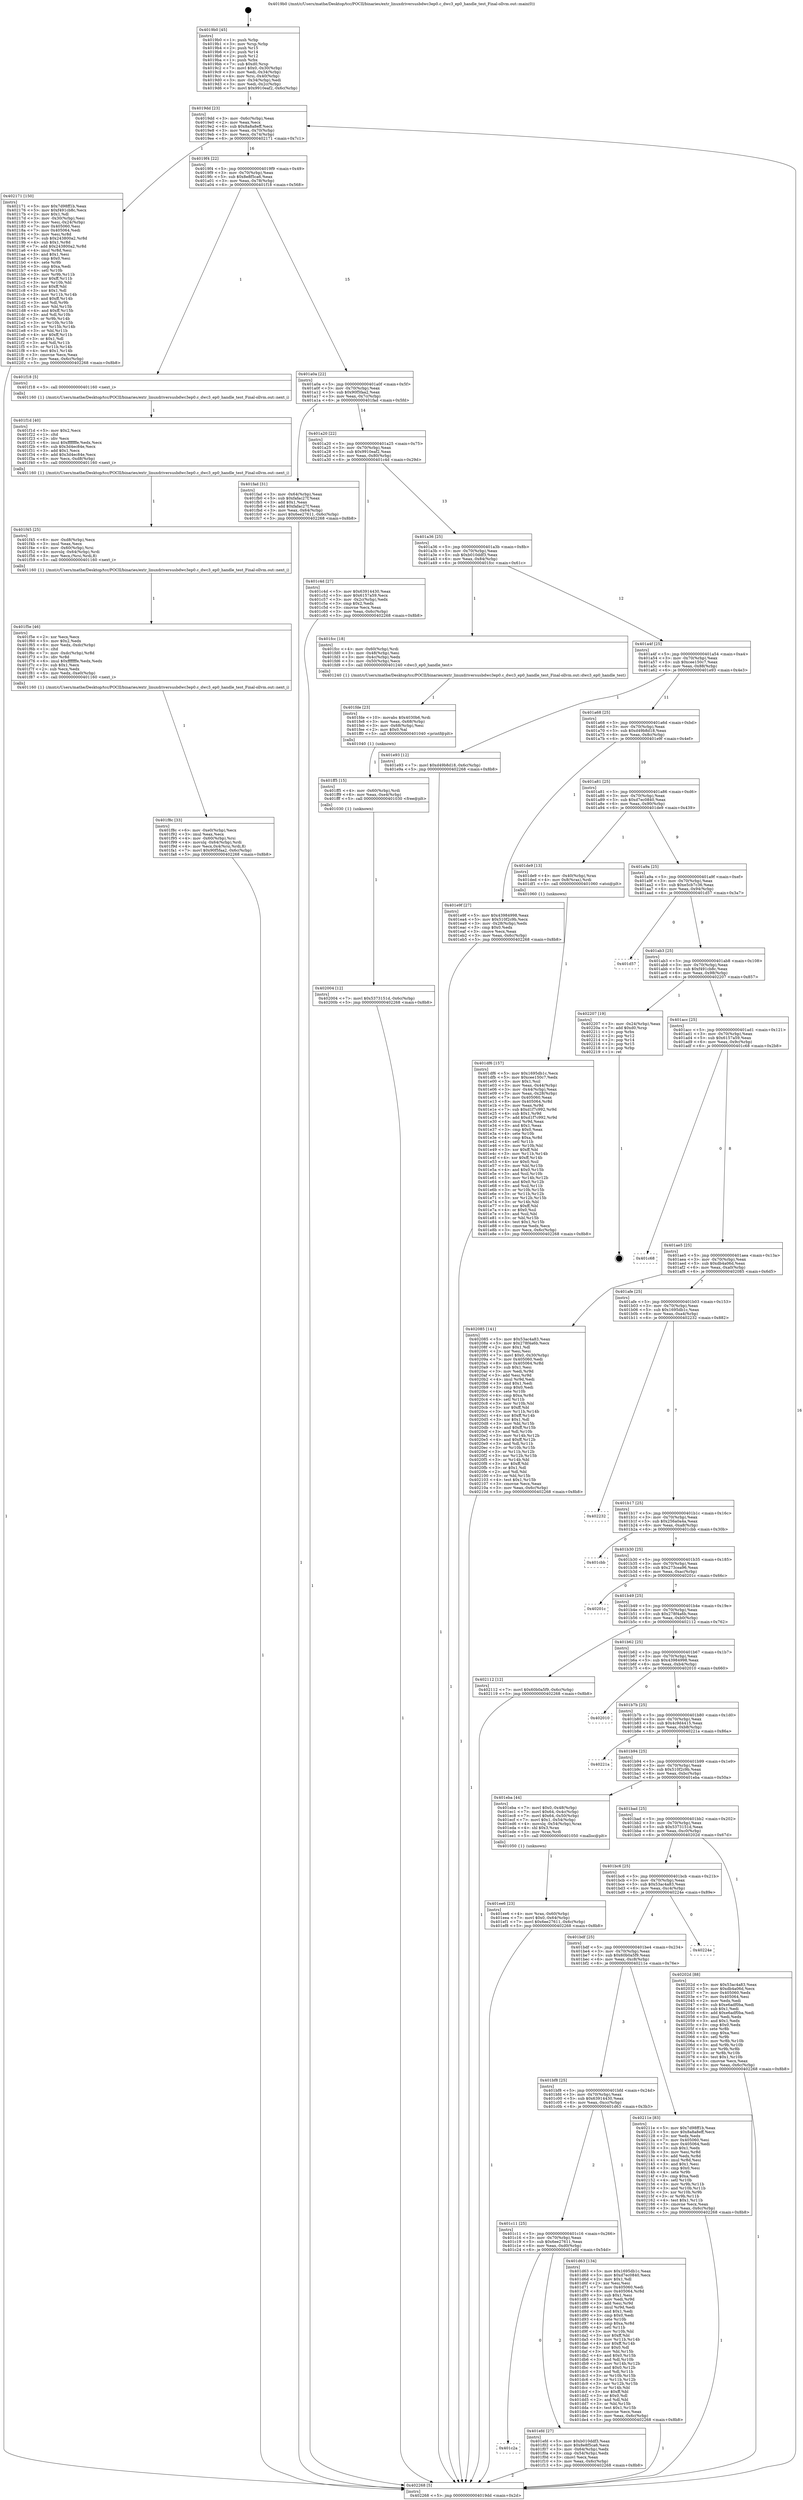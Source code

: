 digraph "0x4019b0" {
  label = "0x4019b0 (/mnt/c/Users/mathe/Desktop/tcc/POCII/binaries/extr_linuxdriversusbdwc3ep0.c_dwc3_ep0_handle_test_Final-ollvm.out::main(0))"
  labelloc = "t"
  node[shape=record]

  Entry [label="",width=0.3,height=0.3,shape=circle,fillcolor=black,style=filled]
  "0x4019dd" [label="{
     0x4019dd [23]\l
     | [instrs]\l
     &nbsp;&nbsp;0x4019dd \<+3\>: mov -0x6c(%rbp),%eax\l
     &nbsp;&nbsp;0x4019e0 \<+2\>: mov %eax,%ecx\l
     &nbsp;&nbsp;0x4019e2 \<+6\>: sub $0x8a8a8eff,%ecx\l
     &nbsp;&nbsp;0x4019e8 \<+3\>: mov %eax,-0x70(%rbp)\l
     &nbsp;&nbsp;0x4019eb \<+3\>: mov %ecx,-0x74(%rbp)\l
     &nbsp;&nbsp;0x4019ee \<+6\>: je 0000000000402171 \<main+0x7c1\>\l
  }"]
  "0x402171" [label="{
     0x402171 [150]\l
     | [instrs]\l
     &nbsp;&nbsp;0x402171 \<+5\>: mov $0x7d98ff1b,%eax\l
     &nbsp;&nbsp;0x402176 \<+5\>: mov $0xf491cb8c,%ecx\l
     &nbsp;&nbsp;0x40217b \<+2\>: mov $0x1,%dl\l
     &nbsp;&nbsp;0x40217d \<+3\>: mov -0x30(%rbp),%esi\l
     &nbsp;&nbsp;0x402180 \<+3\>: mov %esi,-0x24(%rbp)\l
     &nbsp;&nbsp;0x402183 \<+7\>: mov 0x405060,%esi\l
     &nbsp;&nbsp;0x40218a \<+7\>: mov 0x405064,%edi\l
     &nbsp;&nbsp;0x402191 \<+3\>: mov %esi,%r8d\l
     &nbsp;&nbsp;0x402194 \<+7\>: sub $0x243800a2,%r8d\l
     &nbsp;&nbsp;0x40219b \<+4\>: sub $0x1,%r8d\l
     &nbsp;&nbsp;0x40219f \<+7\>: add $0x243800a2,%r8d\l
     &nbsp;&nbsp;0x4021a6 \<+4\>: imul %r8d,%esi\l
     &nbsp;&nbsp;0x4021aa \<+3\>: and $0x1,%esi\l
     &nbsp;&nbsp;0x4021ad \<+3\>: cmp $0x0,%esi\l
     &nbsp;&nbsp;0x4021b0 \<+4\>: sete %r9b\l
     &nbsp;&nbsp;0x4021b4 \<+3\>: cmp $0xa,%edi\l
     &nbsp;&nbsp;0x4021b7 \<+4\>: setl %r10b\l
     &nbsp;&nbsp;0x4021bb \<+3\>: mov %r9b,%r11b\l
     &nbsp;&nbsp;0x4021be \<+4\>: xor $0xff,%r11b\l
     &nbsp;&nbsp;0x4021c2 \<+3\>: mov %r10b,%bl\l
     &nbsp;&nbsp;0x4021c5 \<+3\>: xor $0xff,%bl\l
     &nbsp;&nbsp;0x4021c8 \<+3\>: xor $0x1,%dl\l
     &nbsp;&nbsp;0x4021cb \<+3\>: mov %r11b,%r14b\l
     &nbsp;&nbsp;0x4021ce \<+4\>: and $0xff,%r14b\l
     &nbsp;&nbsp;0x4021d2 \<+3\>: and %dl,%r9b\l
     &nbsp;&nbsp;0x4021d5 \<+3\>: mov %bl,%r15b\l
     &nbsp;&nbsp;0x4021d8 \<+4\>: and $0xff,%r15b\l
     &nbsp;&nbsp;0x4021dc \<+3\>: and %dl,%r10b\l
     &nbsp;&nbsp;0x4021df \<+3\>: or %r9b,%r14b\l
     &nbsp;&nbsp;0x4021e2 \<+3\>: or %r10b,%r15b\l
     &nbsp;&nbsp;0x4021e5 \<+3\>: xor %r15b,%r14b\l
     &nbsp;&nbsp;0x4021e8 \<+3\>: or %bl,%r11b\l
     &nbsp;&nbsp;0x4021eb \<+4\>: xor $0xff,%r11b\l
     &nbsp;&nbsp;0x4021ef \<+3\>: or $0x1,%dl\l
     &nbsp;&nbsp;0x4021f2 \<+3\>: and %dl,%r11b\l
     &nbsp;&nbsp;0x4021f5 \<+3\>: or %r11b,%r14b\l
     &nbsp;&nbsp;0x4021f8 \<+4\>: test $0x1,%r14b\l
     &nbsp;&nbsp;0x4021fc \<+3\>: cmovne %ecx,%eax\l
     &nbsp;&nbsp;0x4021ff \<+3\>: mov %eax,-0x6c(%rbp)\l
     &nbsp;&nbsp;0x402202 \<+5\>: jmp 0000000000402268 \<main+0x8b8\>\l
  }"]
  "0x4019f4" [label="{
     0x4019f4 [22]\l
     | [instrs]\l
     &nbsp;&nbsp;0x4019f4 \<+5\>: jmp 00000000004019f9 \<main+0x49\>\l
     &nbsp;&nbsp;0x4019f9 \<+3\>: mov -0x70(%rbp),%eax\l
     &nbsp;&nbsp;0x4019fc \<+5\>: sub $0x8e8f5ca6,%eax\l
     &nbsp;&nbsp;0x401a01 \<+3\>: mov %eax,-0x78(%rbp)\l
     &nbsp;&nbsp;0x401a04 \<+6\>: je 0000000000401f18 \<main+0x568\>\l
  }"]
  Exit [label="",width=0.3,height=0.3,shape=circle,fillcolor=black,style=filled,peripheries=2]
  "0x401f18" [label="{
     0x401f18 [5]\l
     | [instrs]\l
     &nbsp;&nbsp;0x401f18 \<+5\>: call 0000000000401160 \<next_i\>\l
     | [calls]\l
     &nbsp;&nbsp;0x401160 \{1\} (/mnt/c/Users/mathe/Desktop/tcc/POCII/binaries/extr_linuxdriversusbdwc3ep0.c_dwc3_ep0_handle_test_Final-ollvm.out::next_i)\l
  }"]
  "0x401a0a" [label="{
     0x401a0a [22]\l
     | [instrs]\l
     &nbsp;&nbsp;0x401a0a \<+5\>: jmp 0000000000401a0f \<main+0x5f\>\l
     &nbsp;&nbsp;0x401a0f \<+3\>: mov -0x70(%rbp),%eax\l
     &nbsp;&nbsp;0x401a12 \<+5\>: sub $0x90f5faa2,%eax\l
     &nbsp;&nbsp;0x401a17 \<+3\>: mov %eax,-0x7c(%rbp)\l
     &nbsp;&nbsp;0x401a1a \<+6\>: je 0000000000401fad \<main+0x5fd\>\l
  }"]
  "0x402004" [label="{
     0x402004 [12]\l
     | [instrs]\l
     &nbsp;&nbsp;0x402004 \<+7\>: movl $0x5373151d,-0x6c(%rbp)\l
     &nbsp;&nbsp;0x40200b \<+5\>: jmp 0000000000402268 \<main+0x8b8\>\l
  }"]
  "0x401fad" [label="{
     0x401fad [31]\l
     | [instrs]\l
     &nbsp;&nbsp;0x401fad \<+3\>: mov -0x64(%rbp),%eax\l
     &nbsp;&nbsp;0x401fb0 \<+5\>: sub $0xfafac27f,%eax\l
     &nbsp;&nbsp;0x401fb5 \<+3\>: add $0x1,%eax\l
     &nbsp;&nbsp;0x401fb8 \<+5\>: add $0xfafac27f,%eax\l
     &nbsp;&nbsp;0x401fbd \<+3\>: mov %eax,-0x64(%rbp)\l
     &nbsp;&nbsp;0x401fc0 \<+7\>: movl $0x6ee27611,-0x6c(%rbp)\l
     &nbsp;&nbsp;0x401fc7 \<+5\>: jmp 0000000000402268 \<main+0x8b8\>\l
  }"]
  "0x401a20" [label="{
     0x401a20 [22]\l
     | [instrs]\l
     &nbsp;&nbsp;0x401a20 \<+5\>: jmp 0000000000401a25 \<main+0x75\>\l
     &nbsp;&nbsp;0x401a25 \<+3\>: mov -0x70(%rbp),%eax\l
     &nbsp;&nbsp;0x401a28 \<+5\>: sub $0x9910eaf2,%eax\l
     &nbsp;&nbsp;0x401a2d \<+3\>: mov %eax,-0x80(%rbp)\l
     &nbsp;&nbsp;0x401a30 \<+6\>: je 0000000000401c4d \<main+0x29d\>\l
  }"]
  "0x401ff5" [label="{
     0x401ff5 [15]\l
     | [instrs]\l
     &nbsp;&nbsp;0x401ff5 \<+4\>: mov -0x60(%rbp),%rdi\l
     &nbsp;&nbsp;0x401ff9 \<+6\>: mov %eax,-0xe4(%rbp)\l
     &nbsp;&nbsp;0x401fff \<+5\>: call 0000000000401030 \<free@plt\>\l
     | [calls]\l
     &nbsp;&nbsp;0x401030 \{1\} (unknown)\l
  }"]
  "0x401c4d" [label="{
     0x401c4d [27]\l
     | [instrs]\l
     &nbsp;&nbsp;0x401c4d \<+5\>: mov $0x63914430,%eax\l
     &nbsp;&nbsp;0x401c52 \<+5\>: mov $0x6157a59,%ecx\l
     &nbsp;&nbsp;0x401c57 \<+3\>: mov -0x2c(%rbp),%edx\l
     &nbsp;&nbsp;0x401c5a \<+3\>: cmp $0x2,%edx\l
     &nbsp;&nbsp;0x401c5d \<+3\>: cmovne %ecx,%eax\l
     &nbsp;&nbsp;0x401c60 \<+3\>: mov %eax,-0x6c(%rbp)\l
     &nbsp;&nbsp;0x401c63 \<+5\>: jmp 0000000000402268 \<main+0x8b8\>\l
  }"]
  "0x401a36" [label="{
     0x401a36 [25]\l
     | [instrs]\l
     &nbsp;&nbsp;0x401a36 \<+5\>: jmp 0000000000401a3b \<main+0x8b\>\l
     &nbsp;&nbsp;0x401a3b \<+3\>: mov -0x70(%rbp),%eax\l
     &nbsp;&nbsp;0x401a3e \<+5\>: sub $0xb010ddf3,%eax\l
     &nbsp;&nbsp;0x401a43 \<+6\>: mov %eax,-0x84(%rbp)\l
     &nbsp;&nbsp;0x401a49 \<+6\>: je 0000000000401fcc \<main+0x61c\>\l
  }"]
  "0x402268" [label="{
     0x402268 [5]\l
     | [instrs]\l
     &nbsp;&nbsp;0x402268 \<+5\>: jmp 00000000004019dd \<main+0x2d\>\l
  }"]
  "0x4019b0" [label="{
     0x4019b0 [45]\l
     | [instrs]\l
     &nbsp;&nbsp;0x4019b0 \<+1\>: push %rbp\l
     &nbsp;&nbsp;0x4019b1 \<+3\>: mov %rsp,%rbp\l
     &nbsp;&nbsp;0x4019b4 \<+2\>: push %r15\l
     &nbsp;&nbsp;0x4019b6 \<+2\>: push %r14\l
     &nbsp;&nbsp;0x4019b8 \<+2\>: push %r12\l
     &nbsp;&nbsp;0x4019ba \<+1\>: push %rbx\l
     &nbsp;&nbsp;0x4019bb \<+7\>: sub $0xd0,%rsp\l
     &nbsp;&nbsp;0x4019c2 \<+7\>: movl $0x0,-0x30(%rbp)\l
     &nbsp;&nbsp;0x4019c9 \<+3\>: mov %edi,-0x34(%rbp)\l
     &nbsp;&nbsp;0x4019cc \<+4\>: mov %rsi,-0x40(%rbp)\l
     &nbsp;&nbsp;0x4019d0 \<+3\>: mov -0x34(%rbp),%edi\l
     &nbsp;&nbsp;0x4019d3 \<+3\>: mov %edi,-0x2c(%rbp)\l
     &nbsp;&nbsp;0x4019d6 \<+7\>: movl $0x9910eaf2,-0x6c(%rbp)\l
  }"]
  "0x401fde" [label="{
     0x401fde [23]\l
     | [instrs]\l
     &nbsp;&nbsp;0x401fde \<+10\>: movabs $0x4030b6,%rdi\l
     &nbsp;&nbsp;0x401fe8 \<+3\>: mov %eax,-0x68(%rbp)\l
     &nbsp;&nbsp;0x401feb \<+3\>: mov -0x68(%rbp),%esi\l
     &nbsp;&nbsp;0x401fee \<+2\>: mov $0x0,%al\l
     &nbsp;&nbsp;0x401ff0 \<+5\>: call 0000000000401040 \<printf@plt\>\l
     | [calls]\l
     &nbsp;&nbsp;0x401040 \{1\} (unknown)\l
  }"]
  "0x401fcc" [label="{
     0x401fcc [18]\l
     | [instrs]\l
     &nbsp;&nbsp;0x401fcc \<+4\>: mov -0x60(%rbp),%rdi\l
     &nbsp;&nbsp;0x401fd0 \<+3\>: mov -0x48(%rbp),%esi\l
     &nbsp;&nbsp;0x401fd3 \<+3\>: mov -0x4c(%rbp),%edx\l
     &nbsp;&nbsp;0x401fd6 \<+3\>: mov -0x50(%rbp),%ecx\l
     &nbsp;&nbsp;0x401fd9 \<+5\>: call 0000000000401240 \<dwc3_ep0_handle_test\>\l
     | [calls]\l
     &nbsp;&nbsp;0x401240 \{1\} (/mnt/c/Users/mathe/Desktop/tcc/POCII/binaries/extr_linuxdriversusbdwc3ep0.c_dwc3_ep0_handle_test_Final-ollvm.out::dwc3_ep0_handle_test)\l
  }"]
  "0x401a4f" [label="{
     0x401a4f [25]\l
     | [instrs]\l
     &nbsp;&nbsp;0x401a4f \<+5\>: jmp 0000000000401a54 \<main+0xa4\>\l
     &nbsp;&nbsp;0x401a54 \<+3\>: mov -0x70(%rbp),%eax\l
     &nbsp;&nbsp;0x401a57 \<+5\>: sub $0xcee150c7,%eax\l
     &nbsp;&nbsp;0x401a5c \<+6\>: mov %eax,-0x88(%rbp)\l
     &nbsp;&nbsp;0x401a62 \<+6\>: je 0000000000401e93 \<main+0x4e3\>\l
  }"]
  "0x401f8c" [label="{
     0x401f8c [33]\l
     | [instrs]\l
     &nbsp;&nbsp;0x401f8c \<+6\>: mov -0xe0(%rbp),%ecx\l
     &nbsp;&nbsp;0x401f92 \<+3\>: imul %eax,%ecx\l
     &nbsp;&nbsp;0x401f95 \<+4\>: mov -0x60(%rbp),%rsi\l
     &nbsp;&nbsp;0x401f99 \<+4\>: movslq -0x64(%rbp),%rdi\l
     &nbsp;&nbsp;0x401f9d \<+4\>: mov %ecx,0x4(%rsi,%rdi,8)\l
     &nbsp;&nbsp;0x401fa1 \<+7\>: movl $0x90f5faa2,-0x6c(%rbp)\l
     &nbsp;&nbsp;0x401fa8 \<+5\>: jmp 0000000000402268 \<main+0x8b8\>\l
  }"]
  "0x401e93" [label="{
     0x401e93 [12]\l
     | [instrs]\l
     &nbsp;&nbsp;0x401e93 \<+7\>: movl $0xd49b8d18,-0x6c(%rbp)\l
     &nbsp;&nbsp;0x401e9a \<+5\>: jmp 0000000000402268 \<main+0x8b8\>\l
  }"]
  "0x401a68" [label="{
     0x401a68 [25]\l
     | [instrs]\l
     &nbsp;&nbsp;0x401a68 \<+5\>: jmp 0000000000401a6d \<main+0xbd\>\l
     &nbsp;&nbsp;0x401a6d \<+3\>: mov -0x70(%rbp),%eax\l
     &nbsp;&nbsp;0x401a70 \<+5\>: sub $0xd49b8d18,%eax\l
     &nbsp;&nbsp;0x401a75 \<+6\>: mov %eax,-0x8c(%rbp)\l
     &nbsp;&nbsp;0x401a7b \<+6\>: je 0000000000401e9f \<main+0x4ef\>\l
  }"]
  "0x401f5e" [label="{
     0x401f5e [46]\l
     | [instrs]\l
     &nbsp;&nbsp;0x401f5e \<+2\>: xor %ecx,%ecx\l
     &nbsp;&nbsp;0x401f60 \<+5\>: mov $0x2,%edx\l
     &nbsp;&nbsp;0x401f65 \<+6\>: mov %edx,-0xdc(%rbp)\l
     &nbsp;&nbsp;0x401f6b \<+1\>: cltd\l
     &nbsp;&nbsp;0x401f6c \<+7\>: mov -0xdc(%rbp),%r8d\l
     &nbsp;&nbsp;0x401f73 \<+3\>: idiv %r8d\l
     &nbsp;&nbsp;0x401f76 \<+6\>: imul $0xfffffffe,%edx,%edx\l
     &nbsp;&nbsp;0x401f7c \<+3\>: sub $0x1,%ecx\l
     &nbsp;&nbsp;0x401f7f \<+2\>: sub %ecx,%edx\l
     &nbsp;&nbsp;0x401f81 \<+6\>: mov %edx,-0xe0(%rbp)\l
     &nbsp;&nbsp;0x401f87 \<+5\>: call 0000000000401160 \<next_i\>\l
     | [calls]\l
     &nbsp;&nbsp;0x401160 \{1\} (/mnt/c/Users/mathe/Desktop/tcc/POCII/binaries/extr_linuxdriversusbdwc3ep0.c_dwc3_ep0_handle_test_Final-ollvm.out::next_i)\l
  }"]
  "0x401e9f" [label="{
     0x401e9f [27]\l
     | [instrs]\l
     &nbsp;&nbsp;0x401e9f \<+5\>: mov $0x43984998,%eax\l
     &nbsp;&nbsp;0x401ea4 \<+5\>: mov $0x510f2c9b,%ecx\l
     &nbsp;&nbsp;0x401ea9 \<+3\>: mov -0x28(%rbp),%edx\l
     &nbsp;&nbsp;0x401eac \<+3\>: cmp $0x0,%edx\l
     &nbsp;&nbsp;0x401eaf \<+3\>: cmove %ecx,%eax\l
     &nbsp;&nbsp;0x401eb2 \<+3\>: mov %eax,-0x6c(%rbp)\l
     &nbsp;&nbsp;0x401eb5 \<+5\>: jmp 0000000000402268 \<main+0x8b8\>\l
  }"]
  "0x401a81" [label="{
     0x401a81 [25]\l
     | [instrs]\l
     &nbsp;&nbsp;0x401a81 \<+5\>: jmp 0000000000401a86 \<main+0xd6\>\l
     &nbsp;&nbsp;0x401a86 \<+3\>: mov -0x70(%rbp),%eax\l
     &nbsp;&nbsp;0x401a89 \<+5\>: sub $0xd7ec0840,%eax\l
     &nbsp;&nbsp;0x401a8e \<+6\>: mov %eax,-0x90(%rbp)\l
     &nbsp;&nbsp;0x401a94 \<+6\>: je 0000000000401de9 \<main+0x439\>\l
  }"]
  "0x401f45" [label="{
     0x401f45 [25]\l
     | [instrs]\l
     &nbsp;&nbsp;0x401f45 \<+6\>: mov -0xd8(%rbp),%ecx\l
     &nbsp;&nbsp;0x401f4b \<+3\>: imul %eax,%ecx\l
     &nbsp;&nbsp;0x401f4e \<+4\>: mov -0x60(%rbp),%rsi\l
     &nbsp;&nbsp;0x401f52 \<+4\>: movslq -0x64(%rbp),%rdi\l
     &nbsp;&nbsp;0x401f56 \<+3\>: mov %ecx,(%rsi,%rdi,8)\l
     &nbsp;&nbsp;0x401f59 \<+5\>: call 0000000000401160 \<next_i\>\l
     | [calls]\l
     &nbsp;&nbsp;0x401160 \{1\} (/mnt/c/Users/mathe/Desktop/tcc/POCII/binaries/extr_linuxdriversusbdwc3ep0.c_dwc3_ep0_handle_test_Final-ollvm.out::next_i)\l
  }"]
  "0x401de9" [label="{
     0x401de9 [13]\l
     | [instrs]\l
     &nbsp;&nbsp;0x401de9 \<+4\>: mov -0x40(%rbp),%rax\l
     &nbsp;&nbsp;0x401ded \<+4\>: mov 0x8(%rax),%rdi\l
     &nbsp;&nbsp;0x401df1 \<+5\>: call 0000000000401060 \<atoi@plt\>\l
     | [calls]\l
     &nbsp;&nbsp;0x401060 \{1\} (unknown)\l
  }"]
  "0x401a9a" [label="{
     0x401a9a [25]\l
     | [instrs]\l
     &nbsp;&nbsp;0x401a9a \<+5\>: jmp 0000000000401a9f \<main+0xef\>\l
     &nbsp;&nbsp;0x401a9f \<+3\>: mov -0x70(%rbp),%eax\l
     &nbsp;&nbsp;0x401aa2 \<+5\>: sub $0xe5cb7c36,%eax\l
     &nbsp;&nbsp;0x401aa7 \<+6\>: mov %eax,-0x94(%rbp)\l
     &nbsp;&nbsp;0x401aad \<+6\>: je 0000000000401d57 \<main+0x3a7\>\l
  }"]
  "0x401f1d" [label="{
     0x401f1d [40]\l
     | [instrs]\l
     &nbsp;&nbsp;0x401f1d \<+5\>: mov $0x2,%ecx\l
     &nbsp;&nbsp;0x401f22 \<+1\>: cltd\l
     &nbsp;&nbsp;0x401f23 \<+2\>: idiv %ecx\l
     &nbsp;&nbsp;0x401f25 \<+6\>: imul $0xfffffffe,%edx,%ecx\l
     &nbsp;&nbsp;0x401f2b \<+6\>: sub $0x3d4ec84e,%ecx\l
     &nbsp;&nbsp;0x401f31 \<+3\>: add $0x1,%ecx\l
     &nbsp;&nbsp;0x401f34 \<+6\>: add $0x3d4ec84e,%ecx\l
     &nbsp;&nbsp;0x401f3a \<+6\>: mov %ecx,-0xd8(%rbp)\l
     &nbsp;&nbsp;0x401f40 \<+5\>: call 0000000000401160 \<next_i\>\l
     | [calls]\l
     &nbsp;&nbsp;0x401160 \{1\} (/mnt/c/Users/mathe/Desktop/tcc/POCII/binaries/extr_linuxdriversusbdwc3ep0.c_dwc3_ep0_handle_test_Final-ollvm.out::next_i)\l
  }"]
  "0x401d57" [label="{
     0x401d57\l
  }", style=dashed]
  "0x401ab3" [label="{
     0x401ab3 [25]\l
     | [instrs]\l
     &nbsp;&nbsp;0x401ab3 \<+5\>: jmp 0000000000401ab8 \<main+0x108\>\l
     &nbsp;&nbsp;0x401ab8 \<+3\>: mov -0x70(%rbp),%eax\l
     &nbsp;&nbsp;0x401abb \<+5\>: sub $0xf491cb8c,%eax\l
     &nbsp;&nbsp;0x401ac0 \<+6\>: mov %eax,-0x98(%rbp)\l
     &nbsp;&nbsp;0x401ac6 \<+6\>: je 0000000000402207 \<main+0x857\>\l
  }"]
  "0x401c2a" [label="{
     0x401c2a\l
  }", style=dashed]
  "0x402207" [label="{
     0x402207 [19]\l
     | [instrs]\l
     &nbsp;&nbsp;0x402207 \<+3\>: mov -0x24(%rbp),%eax\l
     &nbsp;&nbsp;0x40220a \<+7\>: add $0xd0,%rsp\l
     &nbsp;&nbsp;0x402211 \<+1\>: pop %rbx\l
     &nbsp;&nbsp;0x402212 \<+2\>: pop %r12\l
     &nbsp;&nbsp;0x402214 \<+2\>: pop %r14\l
     &nbsp;&nbsp;0x402216 \<+2\>: pop %r15\l
     &nbsp;&nbsp;0x402218 \<+1\>: pop %rbp\l
     &nbsp;&nbsp;0x402219 \<+1\>: ret\l
  }"]
  "0x401acc" [label="{
     0x401acc [25]\l
     | [instrs]\l
     &nbsp;&nbsp;0x401acc \<+5\>: jmp 0000000000401ad1 \<main+0x121\>\l
     &nbsp;&nbsp;0x401ad1 \<+3\>: mov -0x70(%rbp),%eax\l
     &nbsp;&nbsp;0x401ad4 \<+5\>: sub $0x6157a59,%eax\l
     &nbsp;&nbsp;0x401ad9 \<+6\>: mov %eax,-0x9c(%rbp)\l
     &nbsp;&nbsp;0x401adf \<+6\>: je 0000000000401c68 \<main+0x2b8\>\l
  }"]
  "0x401efd" [label="{
     0x401efd [27]\l
     | [instrs]\l
     &nbsp;&nbsp;0x401efd \<+5\>: mov $0xb010ddf3,%eax\l
     &nbsp;&nbsp;0x401f02 \<+5\>: mov $0x8e8f5ca6,%ecx\l
     &nbsp;&nbsp;0x401f07 \<+3\>: mov -0x64(%rbp),%edx\l
     &nbsp;&nbsp;0x401f0a \<+3\>: cmp -0x54(%rbp),%edx\l
     &nbsp;&nbsp;0x401f0d \<+3\>: cmovl %ecx,%eax\l
     &nbsp;&nbsp;0x401f10 \<+3\>: mov %eax,-0x6c(%rbp)\l
     &nbsp;&nbsp;0x401f13 \<+5\>: jmp 0000000000402268 \<main+0x8b8\>\l
  }"]
  "0x401c68" [label="{
     0x401c68\l
  }", style=dashed]
  "0x401ae5" [label="{
     0x401ae5 [25]\l
     | [instrs]\l
     &nbsp;&nbsp;0x401ae5 \<+5\>: jmp 0000000000401aea \<main+0x13a\>\l
     &nbsp;&nbsp;0x401aea \<+3\>: mov -0x70(%rbp),%eax\l
     &nbsp;&nbsp;0x401aed \<+5\>: sub $0xdb4a06d,%eax\l
     &nbsp;&nbsp;0x401af2 \<+6\>: mov %eax,-0xa0(%rbp)\l
     &nbsp;&nbsp;0x401af8 \<+6\>: je 0000000000402085 \<main+0x6d5\>\l
  }"]
  "0x401ee6" [label="{
     0x401ee6 [23]\l
     | [instrs]\l
     &nbsp;&nbsp;0x401ee6 \<+4\>: mov %rax,-0x60(%rbp)\l
     &nbsp;&nbsp;0x401eea \<+7\>: movl $0x0,-0x64(%rbp)\l
     &nbsp;&nbsp;0x401ef1 \<+7\>: movl $0x6ee27611,-0x6c(%rbp)\l
     &nbsp;&nbsp;0x401ef8 \<+5\>: jmp 0000000000402268 \<main+0x8b8\>\l
  }"]
  "0x402085" [label="{
     0x402085 [141]\l
     | [instrs]\l
     &nbsp;&nbsp;0x402085 \<+5\>: mov $0x53ac4a83,%eax\l
     &nbsp;&nbsp;0x40208a \<+5\>: mov $0x278f4a6b,%ecx\l
     &nbsp;&nbsp;0x40208f \<+2\>: mov $0x1,%dl\l
     &nbsp;&nbsp;0x402091 \<+2\>: xor %esi,%esi\l
     &nbsp;&nbsp;0x402093 \<+7\>: movl $0x0,-0x30(%rbp)\l
     &nbsp;&nbsp;0x40209a \<+7\>: mov 0x405060,%edi\l
     &nbsp;&nbsp;0x4020a1 \<+8\>: mov 0x405064,%r8d\l
     &nbsp;&nbsp;0x4020a9 \<+3\>: sub $0x1,%esi\l
     &nbsp;&nbsp;0x4020ac \<+3\>: mov %edi,%r9d\l
     &nbsp;&nbsp;0x4020af \<+3\>: add %esi,%r9d\l
     &nbsp;&nbsp;0x4020b2 \<+4\>: imul %r9d,%edi\l
     &nbsp;&nbsp;0x4020b6 \<+3\>: and $0x1,%edi\l
     &nbsp;&nbsp;0x4020b9 \<+3\>: cmp $0x0,%edi\l
     &nbsp;&nbsp;0x4020bc \<+4\>: sete %r10b\l
     &nbsp;&nbsp;0x4020c0 \<+4\>: cmp $0xa,%r8d\l
     &nbsp;&nbsp;0x4020c4 \<+4\>: setl %r11b\l
     &nbsp;&nbsp;0x4020c8 \<+3\>: mov %r10b,%bl\l
     &nbsp;&nbsp;0x4020cb \<+3\>: xor $0xff,%bl\l
     &nbsp;&nbsp;0x4020ce \<+3\>: mov %r11b,%r14b\l
     &nbsp;&nbsp;0x4020d1 \<+4\>: xor $0xff,%r14b\l
     &nbsp;&nbsp;0x4020d5 \<+3\>: xor $0x1,%dl\l
     &nbsp;&nbsp;0x4020d8 \<+3\>: mov %bl,%r15b\l
     &nbsp;&nbsp;0x4020db \<+4\>: and $0xff,%r15b\l
     &nbsp;&nbsp;0x4020df \<+3\>: and %dl,%r10b\l
     &nbsp;&nbsp;0x4020e2 \<+3\>: mov %r14b,%r12b\l
     &nbsp;&nbsp;0x4020e5 \<+4\>: and $0xff,%r12b\l
     &nbsp;&nbsp;0x4020e9 \<+3\>: and %dl,%r11b\l
     &nbsp;&nbsp;0x4020ec \<+3\>: or %r10b,%r15b\l
     &nbsp;&nbsp;0x4020ef \<+3\>: or %r11b,%r12b\l
     &nbsp;&nbsp;0x4020f2 \<+3\>: xor %r12b,%r15b\l
     &nbsp;&nbsp;0x4020f5 \<+3\>: or %r14b,%bl\l
     &nbsp;&nbsp;0x4020f8 \<+3\>: xor $0xff,%bl\l
     &nbsp;&nbsp;0x4020fb \<+3\>: or $0x1,%dl\l
     &nbsp;&nbsp;0x4020fe \<+2\>: and %dl,%bl\l
     &nbsp;&nbsp;0x402100 \<+3\>: or %bl,%r15b\l
     &nbsp;&nbsp;0x402103 \<+4\>: test $0x1,%r15b\l
     &nbsp;&nbsp;0x402107 \<+3\>: cmovne %ecx,%eax\l
     &nbsp;&nbsp;0x40210a \<+3\>: mov %eax,-0x6c(%rbp)\l
     &nbsp;&nbsp;0x40210d \<+5\>: jmp 0000000000402268 \<main+0x8b8\>\l
  }"]
  "0x401afe" [label="{
     0x401afe [25]\l
     | [instrs]\l
     &nbsp;&nbsp;0x401afe \<+5\>: jmp 0000000000401b03 \<main+0x153\>\l
     &nbsp;&nbsp;0x401b03 \<+3\>: mov -0x70(%rbp),%eax\l
     &nbsp;&nbsp;0x401b06 \<+5\>: sub $0x1695db1c,%eax\l
     &nbsp;&nbsp;0x401b0b \<+6\>: mov %eax,-0xa4(%rbp)\l
     &nbsp;&nbsp;0x401b11 \<+6\>: je 0000000000402232 \<main+0x882\>\l
  }"]
  "0x401df6" [label="{
     0x401df6 [157]\l
     | [instrs]\l
     &nbsp;&nbsp;0x401df6 \<+5\>: mov $0x1695db1c,%ecx\l
     &nbsp;&nbsp;0x401dfb \<+5\>: mov $0xcee150c7,%edx\l
     &nbsp;&nbsp;0x401e00 \<+3\>: mov $0x1,%sil\l
     &nbsp;&nbsp;0x401e03 \<+3\>: mov %eax,-0x44(%rbp)\l
     &nbsp;&nbsp;0x401e06 \<+3\>: mov -0x44(%rbp),%eax\l
     &nbsp;&nbsp;0x401e09 \<+3\>: mov %eax,-0x28(%rbp)\l
     &nbsp;&nbsp;0x401e0c \<+7\>: mov 0x405060,%eax\l
     &nbsp;&nbsp;0x401e13 \<+8\>: mov 0x405064,%r8d\l
     &nbsp;&nbsp;0x401e1b \<+3\>: mov %eax,%r9d\l
     &nbsp;&nbsp;0x401e1e \<+7\>: sub $0xd1f7c992,%r9d\l
     &nbsp;&nbsp;0x401e25 \<+4\>: sub $0x1,%r9d\l
     &nbsp;&nbsp;0x401e29 \<+7\>: add $0xd1f7c992,%r9d\l
     &nbsp;&nbsp;0x401e30 \<+4\>: imul %r9d,%eax\l
     &nbsp;&nbsp;0x401e34 \<+3\>: and $0x1,%eax\l
     &nbsp;&nbsp;0x401e37 \<+3\>: cmp $0x0,%eax\l
     &nbsp;&nbsp;0x401e3a \<+4\>: sete %r10b\l
     &nbsp;&nbsp;0x401e3e \<+4\>: cmp $0xa,%r8d\l
     &nbsp;&nbsp;0x401e42 \<+4\>: setl %r11b\l
     &nbsp;&nbsp;0x401e46 \<+3\>: mov %r10b,%bl\l
     &nbsp;&nbsp;0x401e49 \<+3\>: xor $0xff,%bl\l
     &nbsp;&nbsp;0x401e4c \<+3\>: mov %r11b,%r14b\l
     &nbsp;&nbsp;0x401e4f \<+4\>: xor $0xff,%r14b\l
     &nbsp;&nbsp;0x401e53 \<+4\>: xor $0x0,%sil\l
     &nbsp;&nbsp;0x401e57 \<+3\>: mov %bl,%r15b\l
     &nbsp;&nbsp;0x401e5a \<+4\>: and $0x0,%r15b\l
     &nbsp;&nbsp;0x401e5e \<+3\>: and %sil,%r10b\l
     &nbsp;&nbsp;0x401e61 \<+3\>: mov %r14b,%r12b\l
     &nbsp;&nbsp;0x401e64 \<+4\>: and $0x0,%r12b\l
     &nbsp;&nbsp;0x401e68 \<+3\>: and %sil,%r11b\l
     &nbsp;&nbsp;0x401e6b \<+3\>: or %r10b,%r15b\l
     &nbsp;&nbsp;0x401e6e \<+3\>: or %r11b,%r12b\l
     &nbsp;&nbsp;0x401e71 \<+3\>: xor %r12b,%r15b\l
     &nbsp;&nbsp;0x401e74 \<+3\>: or %r14b,%bl\l
     &nbsp;&nbsp;0x401e77 \<+3\>: xor $0xff,%bl\l
     &nbsp;&nbsp;0x401e7a \<+4\>: or $0x0,%sil\l
     &nbsp;&nbsp;0x401e7e \<+3\>: and %sil,%bl\l
     &nbsp;&nbsp;0x401e81 \<+3\>: or %bl,%r15b\l
     &nbsp;&nbsp;0x401e84 \<+4\>: test $0x1,%r15b\l
     &nbsp;&nbsp;0x401e88 \<+3\>: cmovne %edx,%ecx\l
     &nbsp;&nbsp;0x401e8b \<+3\>: mov %ecx,-0x6c(%rbp)\l
     &nbsp;&nbsp;0x401e8e \<+5\>: jmp 0000000000402268 \<main+0x8b8\>\l
  }"]
  "0x402232" [label="{
     0x402232\l
  }", style=dashed]
  "0x401b17" [label="{
     0x401b17 [25]\l
     | [instrs]\l
     &nbsp;&nbsp;0x401b17 \<+5\>: jmp 0000000000401b1c \<main+0x16c\>\l
     &nbsp;&nbsp;0x401b1c \<+3\>: mov -0x70(%rbp),%eax\l
     &nbsp;&nbsp;0x401b1f \<+5\>: sub $0x256a0a4a,%eax\l
     &nbsp;&nbsp;0x401b24 \<+6\>: mov %eax,-0xa8(%rbp)\l
     &nbsp;&nbsp;0x401b2a \<+6\>: je 0000000000401cbb \<main+0x30b\>\l
  }"]
  "0x401c11" [label="{
     0x401c11 [25]\l
     | [instrs]\l
     &nbsp;&nbsp;0x401c11 \<+5\>: jmp 0000000000401c16 \<main+0x266\>\l
     &nbsp;&nbsp;0x401c16 \<+3\>: mov -0x70(%rbp),%eax\l
     &nbsp;&nbsp;0x401c19 \<+5\>: sub $0x6ee27611,%eax\l
     &nbsp;&nbsp;0x401c1e \<+6\>: mov %eax,-0xd0(%rbp)\l
     &nbsp;&nbsp;0x401c24 \<+6\>: je 0000000000401efd \<main+0x54d\>\l
  }"]
  "0x401cbb" [label="{
     0x401cbb\l
  }", style=dashed]
  "0x401b30" [label="{
     0x401b30 [25]\l
     | [instrs]\l
     &nbsp;&nbsp;0x401b30 \<+5\>: jmp 0000000000401b35 \<main+0x185\>\l
     &nbsp;&nbsp;0x401b35 \<+3\>: mov -0x70(%rbp),%eax\l
     &nbsp;&nbsp;0x401b38 \<+5\>: sub $0x273cea96,%eax\l
     &nbsp;&nbsp;0x401b3d \<+6\>: mov %eax,-0xac(%rbp)\l
     &nbsp;&nbsp;0x401b43 \<+6\>: je 000000000040201c \<main+0x66c\>\l
  }"]
  "0x401d63" [label="{
     0x401d63 [134]\l
     | [instrs]\l
     &nbsp;&nbsp;0x401d63 \<+5\>: mov $0x1695db1c,%eax\l
     &nbsp;&nbsp;0x401d68 \<+5\>: mov $0xd7ec0840,%ecx\l
     &nbsp;&nbsp;0x401d6d \<+2\>: mov $0x1,%dl\l
     &nbsp;&nbsp;0x401d6f \<+2\>: xor %esi,%esi\l
     &nbsp;&nbsp;0x401d71 \<+7\>: mov 0x405060,%edi\l
     &nbsp;&nbsp;0x401d78 \<+8\>: mov 0x405064,%r8d\l
     &nbsp;&nbsp;0x401d80 \<+3\>: sub $0x1,%esi\l
     &nbsp;&nbsp;0x401d83 \<+3\>: mov %edi,%r9d\l
     &nbsp;&nbsp;0x401d86 \<+3\>: add %esi,%r9d\l
     &nbsp;&nbsp;0x401d89 \<+4\>: imul %r9d,%edi\l
     &nbsp;&nbsp;0x401d8d \<+3\>: and $0x1,%edi\l
     &nbsp;&nbsp;0x401d90 \<+3\>: cmp $0x0,%edi\l
     &nbsp;&nbsp;0x401d93 \<+4\>: sete %r10b\l
     &nbsp;&nbsp;0x401d97 \<+4\>: cmp $0xa,%r8d\l
     &nbsp;&nbsp;0x401d9b \<+4\>: setl %r11b\l
     &nbsp;&nbsp;0x401d9f \<+3\>: mov %r10b,%bl\l
     &nbsp;&nbsp;0x401da2 \<+3\>: xor $0xff,%bl\l
     &nbsp;&nbsp;0x401da5 \<+3\>: mov %r11b,%r14b\l
     &nbsp;&nbsp;0x401da8 \<+4\>: xor $0xff,%r14b\l
     &nbsp;&nbsp;0x401dac \<+3\>: xor $0x0,%dl\l
     &nbsp;&nbsp;0x401daf \<+3\>: mov %bl,%r15b\l
     &nbsp;&nbsp;0x401db2 \<+4\>: and $0x0,%r15b\l
     &nbsp;&nbsp;0x401db6 \<+3\>: and %dl,%r10b\l
     &nbsp;&nbsp;0x401db9 \<+3\>: mov %r14b,%r12b\l
     &nbsp;&nbsp;0x401dbc \<+4\>: and $0x0,%r12b\l
     &nbsp;&nbsp;0x401dc0 \<+3\>: and %dl,%r11b\l
     &nbsp;&nbsp;0x401dc3 \<+3\>: or %r10b,%r15b\l
     &nbsp;&nbsp;0x401dc6 \<+3\>: or %r11b,%r12b\l
     &nbsp;&nbsp;0x401dc9 \<+3\>: xor %r12b,%r15b\l
     &nbsp;&nbsp;0x401dcc \<+3\>: or %r14b,%bl\l
     &nbsp;&nbsp;0x401dcf \<+3\>: xor $0xff,%bl\l
     &nbsp;&nbsp;0x401dd2 \<+3\>: or $0x0,%dl\l
     &nbsp;&nbsp;0x401dd5 \<+2\>: and %dl,%bl\l
     &nbsp;&nbsp;0x401dd7 \<+3\>: or %bl,%r15b\l
     &nbsp;&nbsp;0x401dda \<+4\>: test $0x1,%r15b\l
     &nbsp;&nbsp;0x401dde \<+3\>: cmovne %ecx,%eax\l
     &nbsp;&nbsp;0x401de1 \<+3\>: mov %eax,-0x6c(%rbp)\l
     &nbsp;&nbsp;0x401de4 \<+5\>: jmp 0000000000402268 \<main+0x8b8\>\l
  }"]
  "0x40201c" [label="{
     0x40201c\l
  }", style=dashed]
  "0x401b49" [label="{
     0x401b49 [25]\l
     | [instrs]\l
     &nbsp;&nbsp;0x401b49 \<+5\>: jmp 0000000000401b4e \<main+0x19e\>\l
     &nbsp;&nbsp;0x401b4e \<+3\>: mov -0x70(%rbp),%eax\l
     &nbsp;&nbsp;0x401b51 \<+5\>: sub $0x278f4a6b,%eax\l
     &nbsp;&nbsp;0x401b56 \<+6\>: mov %eax,-0xb0(%rbp)\l
     &nbsp;&nbsp;0x401b5c \<+6\>: je 0000000000402112 \<main+0x762\>\l
  }"]
  "0x401bf8" [label="{
     0x401bf8 [25]\l
     | [instrs]\l
     &nbsp;&nbsp;0x401bf8 \<+5\>: jmp 0000000000401bfd \<main+0x24d\>\l
     &nbsp;&nbsp;0x401bfd \<+3\>: mov -0x70(%rbp),%eax\l
     &nbsp;&nbsp;0x401c00 \<+5\>: sub $0x63914430,%eax\l
     &nbsp;&nbsp;0x401c05 \<+6\>: mov %eax,-0xcc(%rbp)\l
     &nbsp;&nbsp;0x401c0b \<+6\>: je 0000000000401d63 \<main+0x3b3\>\l
  }"]
  "0x402112" [label="{
     0x402112 [12]\l
     | [instrs]\l
     &nbsp;&nbsp;0x402112 \<+7\>: movl $0x60b0a5f9,-0x6c(%rbp)\l
     &nbsp;&nbsp;0x402119 \<+5\>: jmp 0000000000402268 \<main+0x8b8\>\l
  }"]
  "0x401b62" [label="{
     0x401b62 [25]\l
     | [instrs]\l
     &nbsp;&nbsp;0x401b62 \<+5\>: jmp 0000000000401b67 \<main+0x1b7\>\l
     &nbsp;&nbsp;0x401b67 \<+3\>: mov -0x70(%rbp),%eax\l
     &nbsp;&nbsp;0x401b6a \<+5\>: sub $0x43984998,%eax\l
     &nbsp;&nbsp;0x401b6f \<+6\>: mov %eax,-0xb4(%rbp)\l
     &nbsp;&nbsp;0x401b75 \<+6\>: je 0000000000402010 \<main+0x660\>\l
  }"]
  "0x40211e" [label="{
     0x40211e [83]\l
     | [instrs]\l
     &nbsp;&nbsp;0x40211e \<+5\>: mov $0x7d98ff1b,%eax\l
     &nbsp;&nbsp;0x402123 \<+5\>: mov $0x8a8a8eff,%ecx\l
     &nbsp;&nbsp;0x402128 \<+2\>: xor %edx,%edx\l
     &nbsp;&nbsp;0x40212a \<+7\>: mov 0x405060,%esi\l
     &nbsp;&nbsp;0x402131 \<+7\>: mov 0x405064,%edi\l
     &nbsp;&nbsp;0x402138 \<+3\>: sub $0x1,%edx\l
     &nbsp;&nbsp;0x40213b \<+3\>: mov %esi,%r8d\l
     &nbsp;&nbsp;0x40213e \<+3\>: add %edx,%r8d\l
     &nbsp;&nbsp;0x402141 \<+4\>: imul %r8d,%esi\l
     &nbsp;&nbsp;0x402145 \<+3\>: and $0x1,%esi\l
     &nbsp;&nbsp;0x402148 \<+3\>: cmp $0x0,%esi\l
     &nbsp;&nbsp;0x40214b \<+4\>: sete %r9b\l
     &nbsp;&nbsp;0x40214f \<+3\>: cmp $0xa,%edi\l
     &nbsp;&nbsp;0x402152 \<+4\>: setl %r10b\l
     &nbsp;&nbsp;0x402156 \<+3\>: mov %r9b,%r11b\l
     &nbsp;&nbsp;0x402159 \<+3\>: and %r10b,%r11b\l
     &nbsp;&nbsp;0x40215c \<+3\>: xor %r10b,%r9b\l
     &nbsp;&nbsp;0x40215f \<+3\>: or %r9b,%r11b\l
     &nbsp;&nbsp;0x402162 \<+4\>: test $0x1,%r11b\l
     &nbsp;&nbsp;0x402166 \<+3\>: cmovne %ecx,%eax\l
     &nbsp;&nbsp;0x402169 \<+3\>: mov %eax,-0x6c(%rbp)\l
     &nbsp;&nbsp;0x40216c \<+5\>: jmp 0000000000402268 \<main+0x8b8\>\l
  }"]
  "0x402010" [label="{
     0x402010\l
  }", style=dashed]
  "0x401b7b" [label="{
     0x401b7b [25]\l
     | [instrs]\l
     &nbsp;&nbsp;0x401b7b \<+5\>: jmp 0000000000401b80 \<main+0x1d0\>\l
     &nbsp;&nbsp;0x401b80 \<+3\>: mov -0x70(%rbp),%eax\l
     &nbsp;&nbsp;0x401b83 \<+5\>: sub $0x4c9d4415,%eax\l
     &nbsp;&nbsp;0x401b88 \<+6\>: mov %eax,-0xb8(%rbp)\l
     &nbsp;&nbsp;0x401b8e \<+6\>: je 000000000040221a \<main+0x86a\>\l
  }"]
  "0x401bdf" [label="{
     0x401bdf [25]\l
     | [instrs]\l
     &nbsp;&nbsp;0x401bdf \<+5\>: jmp 0000000000401be4 \<main+0x234\>\l
     &nbsp;&nbsp;0x401be4 \<+3\>: mov -0x70(%rbp),%eax\l
     &nbsp;&nbsp;0x401be7 \<+5\>: sub $0x60b0a5f9,%eax\l
     &nbsp;&nbsp;0x401bec \<+6\>: mov %eax,-0xc8(%rbp)\l
     &nbsp;&nbsp;0x401bf2 \<+6\>: je 000000000040211e \<main+0x76e\>\l
  }"]
  "0x40221a" [label="{
     0x40221a\l
  }", style=dashed]
  "0x401b94" [label="{
     0x401b94 [25]\l
     | [instrs]\l
     &nbsp;&nbsp;0x401b94 \<+5\>: jmp 0000000000401b99 \<main+0x1e9\>\l
     &nbsp;&nbsp;0x401b99 \<+3\>: mov -0x70(%rbp),%eax\l
     &nbsp;&nbsp;0x401b9c \<+5\>: sub $0x510f2c9b,%eax\l
     &nbsp;&nbsp;0x401ba1 \<+6\>: mov %eax,-0xbc(%rbp)\l
     &nbsp;&nbsp;0x401ba7 \<+6\>: je 0000000000401eba \<main+0x50a\>\l
  }"]
  "0x40224e" [label="{
     0x40224e\l
  }", style=dashed]
  "0x401eba" [label="{
     0x401eba [44]\l
     | [instrs]\l
     &nbsp;&nbsp;0x401eba \<+7\>: movl $0x0,-0x48(%rbp)\l
     &nbsp;&nbsp;0x401ec1 \<+7\>: movl $0x64,-0x4c(%rbp)\l
     &nbsp;&nbsp;0x401ec8 \<+7\>: movl $0x64,-0x50(%rbp)\l
     &nbsp;&nbsp;0x401ecf \<+7\>: movl $0x1,-0x54(%rbp)\l
     &nbsp;&nbsp;0x401ed6 \<+4\>: movslq -0x54(%rbp),%rax\l
     &nbsp;&nbsp;0x401eda \<+4\>: shl $0x3,%rax\l
     &nbsp;&nbsp;0x401ede \<+3\>: mov %rax,%rdi\l
     &nbsp;&nbsp;0x401ee1 \<+5\>: call 0000000000401050 \<malloc@plt\>\l
     | [calls]\l
     &nbsp;&nbsp;0x401050 \{1\} (unknown)\l
  }"]
  "0x401bad" [label="{
     0x401bad [25]\l
     | [instrs]\l
     &nbsp;&nbsp;0x401bad \<+5\>: jmp 0000000000401bb2 \<main+0x202\>\l
     &nbsp;&nbsp;0x401bb2 \<+3\>: mov -0x70(%rbp),%eax\l
     &nbsp;&nbsp;0x401bb5 \<+5\>: sub $0x5373151d,%eax\l
     &nbsp;&nbsp;0x401bba \<+6\>: mov %eax,-0xc0(%rbp)\l
     &nbsp;&nbsp;0x401bc0 \<+6\>: je 000000000040202d \<main+0x67d\>\l
  }"]
  "0x401bc6" [label="{
     0x401bc6 [25]\l
     | [instrs]\l
     &nbsp;&nbsp;0x401bc6 \<+5\>: jmp 0000000000401bcb \<main+0x21b\>\l
     &nbsp;&nbsp;0x401bcb \<+3\>: mov -0x70(%rbp),%eax\l
     &nbsp;&nbsp;0x401bce \<+5\>: sub $0x53ac4a83,%eax\l
     &nbsp;&nbsp;0x401bd3 \<+6\>: mov %eax,-0xc4(%rbp)\l
     &nbsp;&nbsp;0x401bd9 \<+6\>: je 000000000040224e \<main+0x89e\>\l
  }"]
  "0x40202d" [label="{
     0x40202d [88]\l
     | [instrs]\l
     &nbsp;&nbsp;0x40202d \<+5\>: mov $0x53ac4a83,%eax\l
     &nbsp;&nbsp;0x402032 \<+5\>: mov $0xdb4a06d,%ecx\l
     &nbsp;&nbsp;0x402037 \<+7\>: mov 0x405060,%edx\l
     &nbsp;&nbsp;0x40203e \<+7\>: mov 0x405064,%esi\l
     &nbsp;&nbsp;0x402045 \<+2\>: mov %edx,%edi\l
     &nbsp;&nbsp;0x402047 \<+6\>: sub $0xe6adf0ba,%edi\l
     &nbsp;&nbsp;0x40204d \<+3\>: sub $0x1,%edi\l
     &nbsp;&nbsp;0x402050 \<+6\>: add $0xe6adf0ba,%edi\l
     &nbsp;&nbsp;0x402056 \<+3\>: imul %edi,%edx\l
     &nbsp;&nbsp;0x402059 \<+3\>: and $0x1,%edx\l
     &nbsp;&nbsp;0x40205c \<+3\>: cmp $0x0,%edx\l
     &nbsp;&nbsp;0x40205f \<+4\>: sete %r8b\l
     &nbsp;&nbsp;0x402063 \<+3\>: cmp $0xa,%esi\l
     &nbsp;&nbsp;0x402066 \<+4\>: setl %r9b\l
     &nbsp;&nbsp;0x40206a \<+3\>: mov %r8b,%r10b\l
     &nbsp;&nbsp;0x40206d \<+3\>: and %r9b,%r10b\l
     &nbsp;&nbsp;0x402070 \<+3\>: xor %r9b,%r8b\l
     &nbsp;&nbsp;0x402073 \<+3\>: or %r8b,%r10b\l
     &nbsp;&nbsp;0x402076 \<+4\>: test $0x1,%r10b\l
     &nbsp;&nbsp;0x40207a \<+3\>: cmovne %ecx,%eax\l
     &nbsp;&nbsp;0x40207d \<+3\>: mov %eax,-0x6c(%rbp)\l
     &nbsp;&nbsp;0x402080 \<+5\>: jmp 0000000000402268 \<main+0x8b8\>\l
  }"]
  Entry -> "0x4019b0" [label=" 1"]
  "0x4019dd" -> "0x402171" [label=" 1"]
  "0x4019dd" -> "0x4019f4" [label=" 16"]
  "0x402207" -> Exit [label=" 1"]
  "0x4019f4" -> "0x401f18" [label=" 1"]
  "0x4019f4" -> "0x401a0a" [label=" 15"]
  "0x402171" -> "0x402268" [label=" 1"]
  "0x401a0a" -> "0x401fad" [label=" 1"]
  "0x401a0a" -> "0x401a20" [label=" 14"]
  "0x40211e" -> "0x402268" [label=" 1"]
  "0x401a20" -> "0x401c4d" [label=" 1"]
  "0x401a20" -> "0x401a36" [label=" 13"]
  "0x401c4d" -> "0x402268" [label=" 1"]
  "0x4019b0" -> "0x4019dd" [label=" 1"]
  "0x402268" -> "0x4019dd" [label=" 16"]
  "0x402112" -> "0x402268" [label=" 1"]
  "0x401a36" -> "0x401fcc" [label=" 1"]
  "0x401a36" -> "0x401a4f" [label=" 12"]
  "0x402085" -> "0x402268" [label=" 1"]
  "0x401a4f" -> "0x401e93" [label=" 1"]
  "0x401a4f" -> "0x401a68" [label=" 11"]
  "0x40202d" -> "0x402268" [label=" 1"]
  "0x401a68" -> "0x401e9f" [label=" 1"]
  "0x401a68" -> "0x401a81" [label=" 10"]
  "0x402004" -> "0x402268" [label=" 1"]
  "0x401a81" -> "0x401de9" [label=" 1"]
  "0x401a81" -> "0x401a9a" [label=" 9"]
  "0x401ff5" -> "0x402004" [label=" 1"]
  "0x401a9a" -> "0x401d57" [label=" 0"]
  "0x401a9a" -> "0x401ab3" [label=" 9"]
  "0x401fde" -> "0x401ff5" [label=" 1"]
  "0x401ab3" -> "0x402207" [label=" 1"]
  "0x401ab3" -> "0x401acc" [label=" 8"]
  "0x401fcc" -> "0x401fde" [label=" 1"]
  "0x401acc" -> "0x401c68" [label=" 0"]
  "0x401acc" -> "0x401ae5" [label=" 8"]
  "0x401fad" -> "0x402268" [label=" 1"]
  "0x401ae5" -> "0x402085" [label=" 1"]
  "0x401ae5" -> "0x401afe" [label=" 7"]
  "0x401f5e" -> "0x401f8c" [label=" 1"]
  "0x401afe" -> "0x402232" [label=" 0"]
  "0x401afe" -> "0x401b17" [label=" 7"]
  "0x401f45" -> "0x401f5e" [label=" 1"]
  "0x401b17" -> "0x401cbb" [label=" 0"]
  "0x401b17" -> "0x401b30" [label=" 7"]
  "0x401f1d" -> "0x401f45" [label=" 1"]
  "0x401b30" -> "0x40201c" [label=" 0"]
  "0x401b30" -> "0x401b49" [label=" 7"]
  "0x401f18" -> "0x401f1d" [label=" 1"]
  "0x401b49" -> "0x402112" [label=" 1"]
  "0x401b49" -> "0x401b62" [label=" 6"]
  "0x401c11" -> "0x401c2a" [label=" 0"]
  "0x401b62" -> "0x402010" [label=" 0"]
  "0x401b62" -> "0x401b7b" [label=" 6"]
  "0x401c11" -> "0x401efd" [label=" 2"]
  "0x401b7b" -> "0x40221a" [label=" 0"]
  "0x401b7b" -> "0x401b94" [label=" 6"]
  "0x401ee6" -> "0x402268" [label=" 1"]
  "0x401b94" -> "0x401eba" [label=" 1"]
  "0x401b94" -> "0x401bad" [label=" 5"]
  "0x401eba" -> "0x401ee6" [label=" 1"]
  "0x401bad" -> "0x40202d" [label=" 1"]
  "0x401bad" -> "0x401bc6" [label=" 4"]
  "0x401e9f" -> "0x402268" [label=" 1"]
  "0x401bc6" -> "0x40224e" [label=" 0"]
  "0x401bc6" -> "0x401bdf" [label=" 4"]
  "0x401f8c" -> "0x402268" [label=" 1"]
  "0x401bdf" -> "0x40211e" [label=" 1"]
  "0x401bdf" -> "0x401bf8" [label=" 3"]
  "0x401efd" -> "0x402268" [label=" 2"]
  "0x401bf8" -> "0x401d63" [label=" 1"]
  "0x401bf8" -> "0x401c11" [label=" 2"]
  "0x401d63" -> "0x402268" [label=" 1"]
  "0x401de9" -> "0x401df6" [label=" 1"]
  "0x401df6" -> "0x402268" [label=" 1"]
  "0x401e93" -> "0x402268" [label=" 1"]
}

